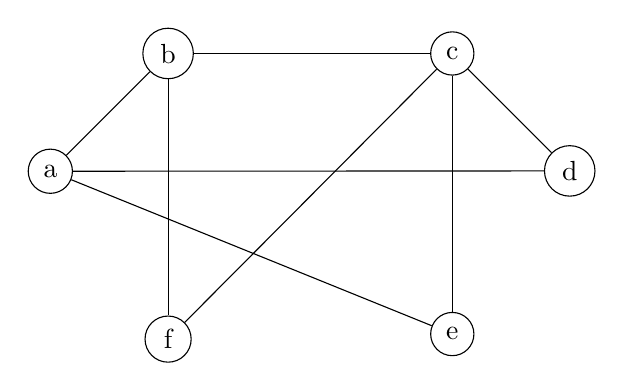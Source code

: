 \begin{tikzpicture}[a/.style={circle,draw}]
    \node[a](b){b};
    \node[a,node distance=1.5cm](a)[below left=of b]{a};
    \node[a,node distance=3cm](f)[below =of b]{f};
    \node[a,node distance=3cm](c)[right =of b]{c};
    \node[a,node distance=1.5cm](d)[below right =of c]{d};
    \node[a,node distance=3cm](e)[below =of c]{e};
    \path[-](b) edge node{}(a)
                edge node{}(f)
                edge node{}(c)
            (a) edge node{}(d)
                edge node{}(e)
            (c) edge node{}(d)
            edge node{}(f)
            edge node{}(e);
\end{tikzpicture}